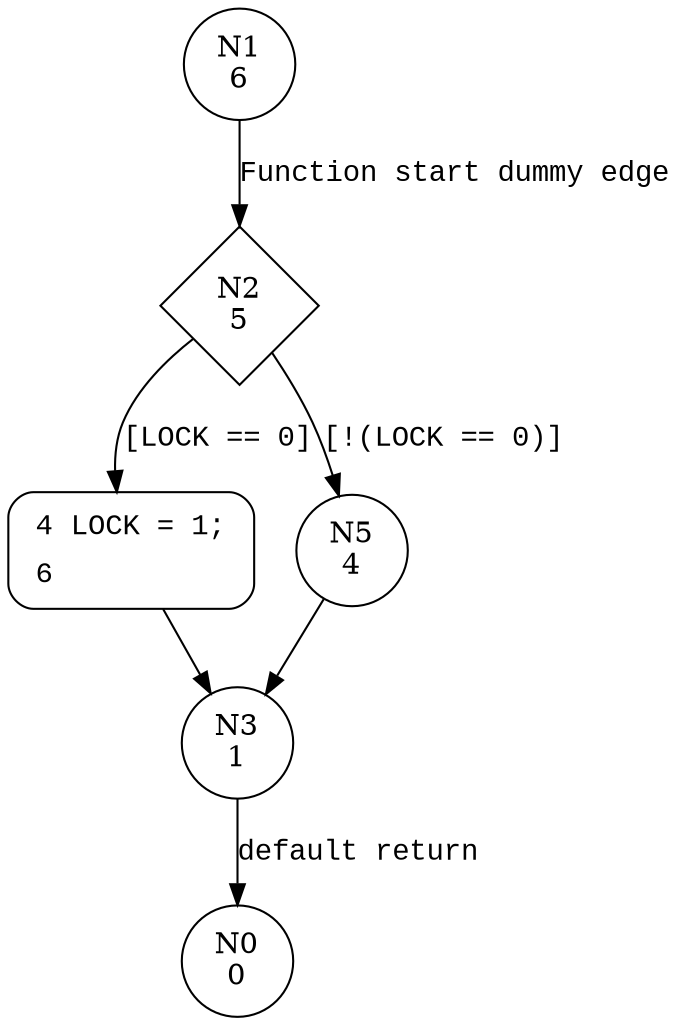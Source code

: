digraph lock {
1 [shape="circle" label="N1\n6"]
2 [shape="diamond" label="N2\n5"]
4 [shape="circle" label="N4\n3"]
5 [shape="circle" label="N5\n4"]
3 [shape="circle" label="N3\n1"]
0 [shape="circle" label="N0\n0"]
4 [style="filled,bold" penwidth="1" fillcolor="white" fontname="Courier New" shape="Mrecord" label=<<table border="0" cellborder="0" cellpadding="3" bgcolor="white"><tr><td align="right">4</td><td align="left">LOCK = 1;</td></tr><tr><td align="right">6</td><td align="left"></td></tr></table>>]
4 -> 3[label=""]
1 -> 2 [label="Function start dummy edge" fontname="Courier New"]
2 -> 4 [label="[LOCK == 0]" fontname="Courier New"]
2 -> 5 [label="[!(LOCK == 0)]" fontname="Courier New"]
3 -> 0 [label="default return" fontname="Courier New"]
5 -> 3 [label="" fontname="Courier New"]
}